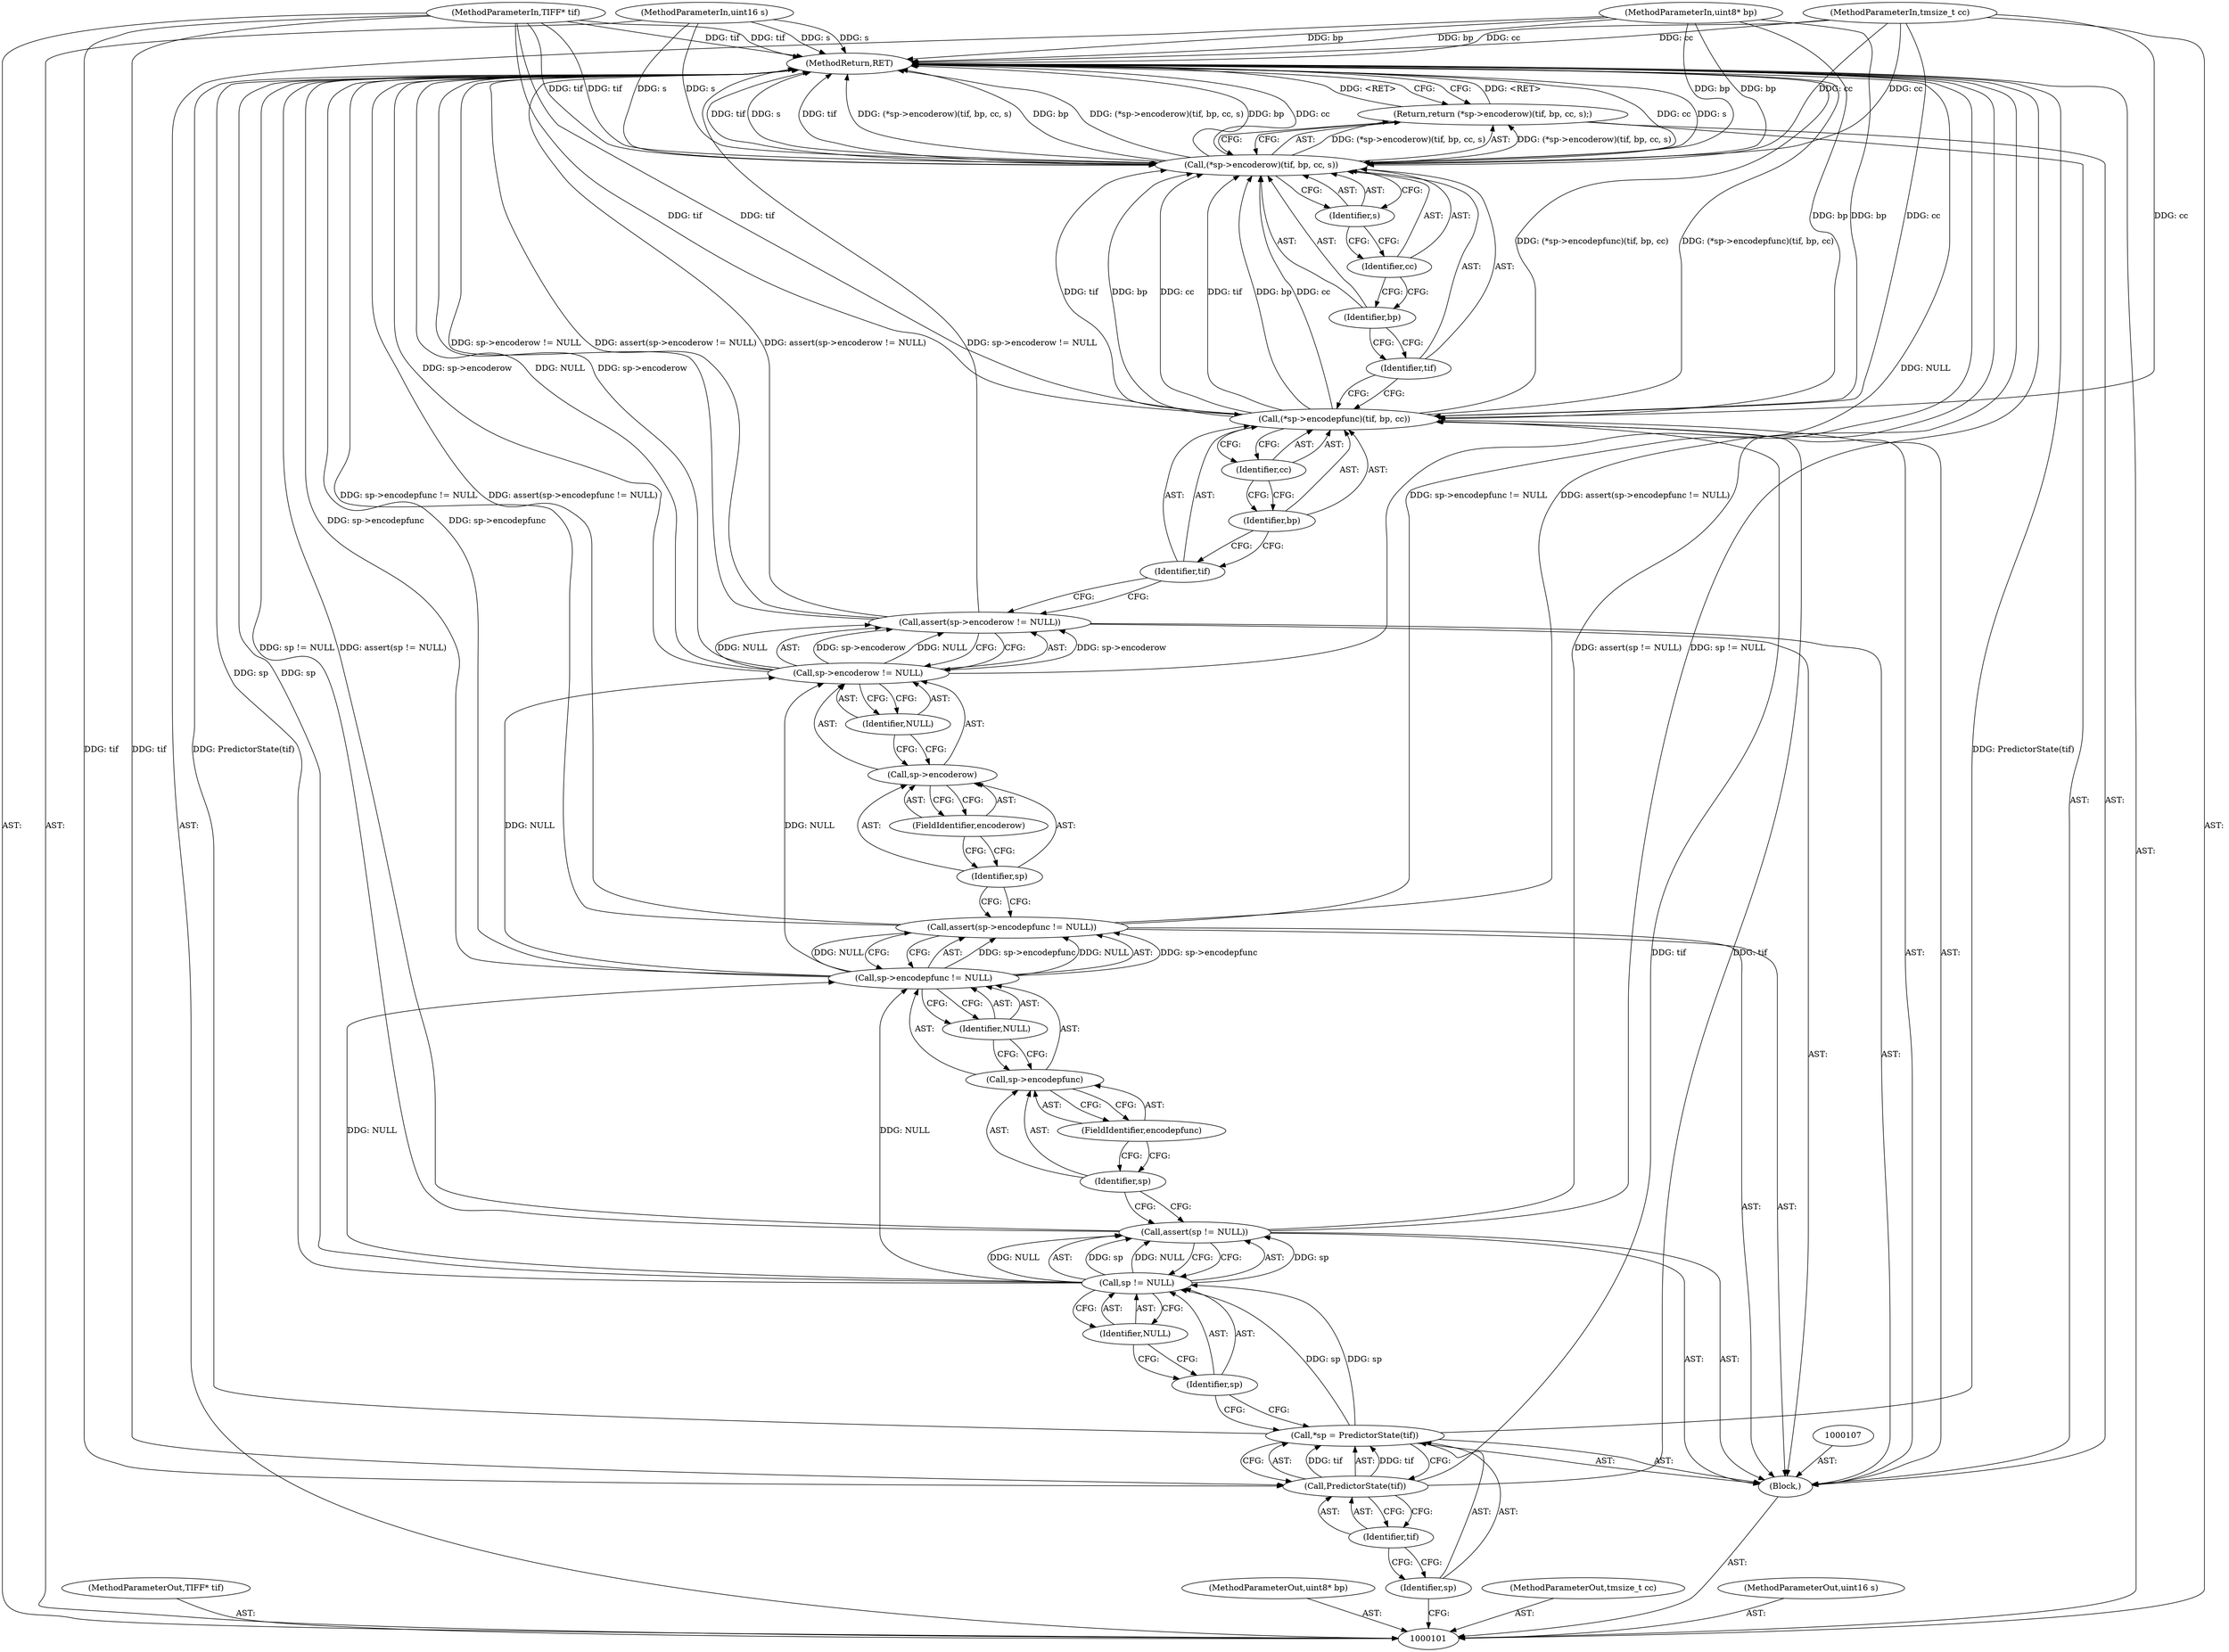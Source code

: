digraph "1_libtiff_3ca657a8793dd011bf869695d72ad31c779c3cc1_1" {
"1000138" [label="(MethodReturn,RET)"];
"1000102" [label="(MethodParameterIn,TIFF* tif)"];
"1000184" [label="(MethodParameterOut,TIFF* tif)"];
"1000103" [label="(MethodParameterIn,uint8* bp)"];
"1000185" [label="(MethodParameterOut,uint8* bp)"];
"1000104" [label="(MethodParameterIn,tmsize_t cc)"];
"1000186" [label="(MethodParameterOut,tmsize_t cc)"];
"1000105" [label="(MethodParameterIn,uint16 s)"];
"1000187" [label="(MethodParameterOut,uint16 s)"];
"1000128" [label="(Call,(*sp->encodepfunc)(tif, bp, cc))"];
"1000129" [label="(Identifier,tif)"];
"1000130" [label="(Identifier,bp)"];
"1000131" [label="(Identifier,cc)"];
"1000132" [label="(Return,return (*sp->encoderow)(tif, bp, cc, s);)"];
"1000134" [label="(Identifier,tif)"];
"1000135" [label="(Identifier,bp)"];
"1000136" [label="(Identifier,cc)"];
"1000137" [label="(Identifier,s)"];
"1000133" [label="(Call,(*sp->encoderow)(tif, bp, cc, s))"];
"1000106" [label="(Block,)"];
"1000108" [label="(Call,*sp = PredictorState(tif))"];
"1000109" [label="(Identifier,sp)"];
"1000110" [label="(Call,PredictorState(tif))"];
"1000111" [label="(Identifier,tif)"];
"1000112" [label="(Call,assert(sp != NULL))"];
"1000115" [label="(Identifier,NULL)"];
"1000113" [label="(Call,sp != NULL)"];
"1000114" [label="(Identifier,sp)"];
"1000116" [label="(Call,assert(sp->encodepfunc != NULL))"];
"1000120" [label="(FieldIdentifier,encodepfunc)"];
"1000121" [label="(Identifier,NULL)"];
"1000117" [label="(Call,sp->encodepfunc != NULL)"];
"1000118" [label="(Call,sp->encodepfunc)"];
"1000119" [label="(Identifier,sp)"];
"1000126" [label="(FieldIdentifier,encoderow)"];
"1000122" [label="(Call,assert(sp->encoderow != NULL))"];
"1000127" [label="(Identifier,NULL)"];
"1000123" [label="(Call,sp->encoderow != NULL)"];
"1000124" [label="(Call,sp->encoderow)"];
"1000125" [label="(Identifier,sp)"];
"1000138" -> "1000101"  [label="AST: "];
"1000138" -> "1000132"  [label="CFG: "];
"1000132" -> "1000138"  [label="DDG: <RET>"];
"1000116" -> "1000138"  [label="DDG: sp->encodepfunc != NULL"];
"1000116" -> "1000138"  [label="DDG: assert(sp->encodepfunc != NULL)"];
"1000104" -> "1000138"  [label="DDG: cc"];
"1000105" -> "1000138"  [label="DDG: s"];
"1000113" -> "1000138"  [label="DDG: sp"];
"1000122" -> "1000138"  [label="DDG: sp->encoderow != NULL"];
"1000122" -> "1000138"  [label="DDG: assert(sp->encoderow != NULL)"];
"1000123" -> "1000138"  [label="DDG: NULL"];
"1000123" -> "1000138"  [label="DDG: sp->encoderow"];
"1000117" -> "1000138"  [label="DDG: sp->encodepfunc"];
"1000128" -> "1000138"  [label="DDG: (*sp->encodepfunc)(tif, bp, cc)"];
"1000133" -> "1000138"  [label="DDG: s"];
"1000133" -> "1000138"  [label="DDG: tif"];
"1000133" -> "1000138"  [label="DDG: (*sp->encoderow)(tif, bp, cc, s)"];
"1000133" -> "1000138"  [label="DDG: bp"];
"1000133" -> "1000138"  [label="DDG: cc"];
"1000103" -> "1000138"  [label="DDG: bp"];
"1000102" -> "1000138"  [label="DDG: tif"];
"1000112" -> "1000138"  [label="DDG: assert(sp != NULL)"];
"1000112" -> "1000138"  [label="DDG: sp != NULL"];
"1000108" -> "1000138"  [label="DDG: PredictorState(tif)"];
"1000102" -> "1000101"  [label="AST: "];
"1000102" -> "1000138"  [label="DDG: tif"];
"1000102" -> "1000110"  [label="DDG: tif"];
"1000102" -> "1000128"  [label="DDG: tif"];
"1000102" -> "1000133"  [label="DDG: tif"];
"1000184" -> "1000101"  [label="AST: "];
"1000103" -> "1000101"  [label="AST: "];
"1000103" -> "1000138"  [label="DDG: bp"];
"1000103" -> "1000128"  [label="DDG: bp"];
"1000103" -> "1000133"  [label="DDG: bp"];
"1000185" -> "1000101"  [label="AST: "];
"1000104" -> "1000101"  [label="AST: "];
"1000104" -> "1000138"  [label="DDG: cc"];
"1000104" -> "1000128"  [label="DDG: cc"];
"1000104" -> "1000133"  [label="DDG: cc"];
"1000186" -> "1000101"  [label="AST: "];
"1000105" -> "1000101"  [label="AST: "];
"1000105" -> "1000138"  [label="DDG: s"];
"1000105" -> "1000133"  [label="DDG: s"];
"1000187" -> "1000101"  [label="AST: "];
"1000128" -> "1000106"  [label="AST: "];
"1000128" -> "1000131"  [label="CFG: "];
"1000129" -> "1000128"  [label="AST: "];
"1000130" -> "1000128"  [label="AST: "];
"1000131" -> "1000128"  [label="AST: "];
"1000134" -> "1000128"  [label="CFG: "];
"1000128" -> "1000138"  [label="DDG: (*sp->encodepfunc)(tif, bp, cc)"];
"1000110" -> "1000128"  [label="DDG: tif"];
"1000102" -> "1000128"  [label="DDG: tif"];
"1000103" -> "1000128"  [label="DDG: bp"];
"1000104" -> "1000128"  [label="DDG: cc"];
"1000128" -> "1000133"  [label="DDG: tif"];
"1000128" -> "1000133"  [label="DDG: bp"];
"1000128" -> "1000133"  [label="DDG: cc"];
"1000129" -> "1000128"  [label="AST: "];
"1000129" -> "1000122"  [label="CFG: "];
"1000130" -> "1000129"  [label="CFG: "];
"1000130" -> "1000128"  [label="AST: "];
"1000130" -> "1000129"  [label="CFG: "];
"1000131" -> "1000130"  [label="CFG: "];
"1000131" -> "1000128"  [label="AST: "];
"1000131" -> "1000130"  [label="CFG: "];
"1000128" -> "1000131"  [label="CFG: "];
"1000132" -> "1000106"  [label="AST: "];
"1000132" -> "1000133"  [label="CFG: "];
"1000133" -> "1000132"  [label="AST: "];
"1000138" -> "1000132"  [label="CFG: "];
"1000132" -> "1000138"  [label="DDG: <RET>"];
"1000133" -> "1000132"  [label="DDG: (*sp->encoderow)(tif, bp, cc, s)"];
"1000134" -> "1000133"  [label="AST: "];
"1000134" -> "1000128"  [label="CFG: "];
"1000135" -> "1000134"  [label="CFG: "];
"1000135" -> "1000133"  [label="AST: "];
"1000135" -> "1000134"  [label="CFG: "];
"1000136" -> "1000135"  [label="CFG: "];
"1000136" -> "1000133"  [label="AST: "];
"1000136" -> "1000135"  [label="CFG: "];
"1000137" -> "1000136"  [label="CFG: "];
"1000137" -> "1000133"  [label="AST: "];
"1000137" -> "1000136"  [label="CFG: "];
"1000133" -> "1000137"  [label="CFG: "];
"1000133" -> "1000132"  [label="AST: "];
"1000133" -> "1000137"  [label="CFG: "];
"1000134" -> "1000133"  [label="AST: "];
"1000135" -> "1000133"  [label="AST: "];
"1000136" -> "1000133"  [label="AST: "];
"1000137" -> "1000133"  [label="AST: "];
"1000132" -> "1000133"  [label="CFG: "];
"1000133" -> "1000138"  [label="DDG: s"];
"1000133" -> "1000138"  [label="DDG: tif"];
"1000133" -> "1000138"  [label="DDG: (*sp->encoderow)(tif, bp, cc, s)"];
"1000133" -> "1000138"  [label="DDG: bp"];
"1000133" -> "1000138"  [label="DDG: cc"];
"1000133" -> "1000132"  [label="DDG: (*sp->encoderow)(tif, bp, cc, s)"];
"1000128" -> "1000133"  [label="DDG: tif"];
"1000128" -> "1000133"  [label="DDG: bp"];
"1000128" -> "1000133"  [label="DDG: cc"];
"1000102" -> "1000133"  [label="DDG: tif"];
"1000103" -> "1000133"  [label="DDG: bp"];
"1000104" -> "1000133"  [label="DDG: cc"];
"1000105" -> "1000133"  [label="DDG: s"];
"1000106" -> "1000101"  [label="AST: "];
"1000107" -> "1000106"  [label="AST: "];
"1000108" -> "1000106"  [label="AST: "];
"1000112" -> "1000106"  [label="AST: "];
"1000116" -> "1000106"  [label="AST: "];
"1000122" -> "1000106"  [label="AST: "];
"1000128" -> "1000106"  [label="AST: "];
"1000132" -> "1000106"  [label="AST: "];
"1000108" -> "1000106"  [label="AST: "];
"1000108" -> "1000110"  [label="CFG: "];
"1000109" -> "1000108"  [label="AST: "];
"1000110" -> "1000108"  [label="AST: "];
"1000114" -> "1000108"  [label="CFG: "];
"1000108" -> "1000138"  [label="DDG: PredictorState(tif)"];
"1000110" -> "1000108"  [label="DDG: tif"];
"1000108" -> "1000113"  [label="DDG: sp"];
"1000109" -> "1000108"  [label="AST: "];
"1000109" -> "1000101"  [label="CFG: "];
"1000111" -> "1000109"  [label="CFG: "];
"1000110" -> "1000108"  [label="AST: "];
"1000110" -> "1000111"  [label="CFG: "];
"1000111" -> "1000110"  [label="AST: "];
"1000108" -> "1000110"  [label="CFG: "];
"1000110" -> "1000108"  [label="DDG: tif"];
"1000102" -> "1000110"  [label="DDG: tif"];
"1000110" -> "1000128"  [label="DDG: tif"];
"1000111" -> "1000110"  [label="AST: "];
"1000111" -> "1000109"  [label="CFG: "];
"1000110" -> "1000111"  [label="CFG: "];
"1000112" -> "1000106"  [label="AST: "];
"1000112" -> "1000113"  [label="CFG: "];
"1000113" -> "1000112"  [label="AST: "];
"1000119" -> "1000112"  [label="CFG: "];
"1000112" -> "1000138"  [label="DDG: assert(sp != NULL)"];
"1000112" -> "1000138"  [label="DDG: sp != NULL"];
"1000113" -> "1000112"  [label="DDG: sp"];
"1000113" -> "1000112"  [label="DDG: NULL"];
"1000115" -> "1000113"  [label="AST: "];
"1000115" -> "1000114"  [label="CFG: "];
"1000113" -> "1000115"  [label="CFG: "];
"1000113" -> "1000112"  [label="AST: "];
"1000113" -> "1000115"  [label="CFG: "];
"1000114" -> "1000113"  [label="AST: "];
"1000115" -> "1000113"  [label="AST: "];
"1000112" -> "1000113"  [label="CFG: "];
"1000113" -> "1000138"  [label="DDG: sp"];
"1000113" -> "1000112"  [label="DDG: sp"];
"1000113" -> "1000112"  [label="DDG: NULL"];
"1000108" -> "1000113"  [label="DDG: sp"];
"1000113" -> "1000117"  [label="DDG: NULL"];
"1000114" -> "1000113"  [label="AST: "];
"1000114" -> "1000108"  [label="CFG: "];
"1000115" -> "1000114"  [label="CFG: "];
"1000116" -> "1000106"  [label="AST: "];
"1000116" -> "1000117"  [label="CFG: "];
"1000117" -> "1000116"  [label="AST: "];
"1000125" -> "1000116"  [label="CFG: "];
"1000116" -> "1000138"  [label="DDG: sp->encodepfunc != NULL"];
"1000116" -> "1000138"  [label="DDG: assert(sp->encodepfunc != NULL)"];
"1000117" -> "1000116"  [label="DDG: sp->encodepfunc"];
"1000117" -> "1000116"  [label="DDG: NULL"];
"1000120" -> "1000118"  [label="AST: "];
"1000120" -> "1000119"  [label="CFG: "];
"1000118" -> "1000120"  [label="CFG: "];
"1000121" -> "1000117"  [label="AST: "];
"1000121" -> "1000118"  [label="CFG: "];
"1000117" -> "1000121"  [label="CFG: "];
"1000117" -> "1000116"  [label="AST: "];
"1000117" -> "1000121"  [label="CFG: "];
"1000118" -> "1000117"  [label="AST: "];
"1000121" -> "1000117"  [label="AST: "];
"1000116" -> "1000117"  [label="CFG: "];
"1000117" -> "1000138"  [label="DDG: sp->encodepfunc"];
"1000117" -> "1000116"  [label="DDG: sp->encodepfunc"];
"1000117" -> "1000116"  [label="DDG: NULL"];
"1000113" -> "1000117"  [label="DDG: NULL"];
"1000117" -> "1000123"  [label="DDG: NULL"];
"1000118" -> "1000117"  [label="AST: "];
"1000118" -> "1000120"  [label="CFG: "];
"1000119" -> "1000118"  [label="AST: "];
"1000120" -> "1000118"  [label="AST: "];
"1000121" -> "1000118"  [label="CFG: "];
"1000119" -> "1000118"  [label="AST: "];
"1000119" -> "1000112"  [label="CFG: "];
"1000120" -> "1000119"  [label="CFG: "];
"1000126" -> "1000124"  [label="AST: "];
"1000126" -> "1000125"  [label="CFG: "];
"1000124" -> "1000126"  [label="CFG: "];
"1000122" -> "1000106"  [label="AST: "];
"1000122" -> "1000123"  [label="CFG: "];
"1000123" -> "1000122"  [label="AST: "];
"1000129" -> "1000122"  [label="CFG: "];
"1000122" -> "1000138"  [label="DDG: sp->encoderow != NULL"];
"1000122" -> "1000138"  [label="DDG: assert(sp->encoderow != NULL)"];
"1000123" -> "1000122"  [label="DDG: sp->encoderow"];
"1000123" -> "1000122"  [label="DDG: NULL"];
"1000127" -> "1000123"  [label="AST: "];
"1000127" -> "1000124"  [label="CFG: "];
"1000123" -> "1000127"  [label="CFG: "];
"1000123" -> "1000122"  [label="AST: "];
"1000123" -> "1000127"  [label="CFG: "];
"1000124" -> "1000123"  [label="AST: "];
"1000127" -> "1000123"  [label="AST: "];
"1000122" -> "1000123"  [label="CFG: "];
"1000123" -> "1000138"  [label="DDG: NULL"];
"1000123" -> "1000138"  [label="DDG: sp->encoderow"];
"1000123" -> "1000122"  [label="DDG: sp->encoderow"];
"1000123" -> "1000122"  [label="DDG: NULL"];
"1000117" -> "1000123"  [label="DDG: NULL"];
"1000124" -> "1000123"  [label="AST: "];
"1000124" -> "1000126"  [label="CFG: "];
"1000125" -> "1000124"  [label="AST: "];
"1000126" -> "1000124"  [label="AST: "];
"1000127" -> "1000124"  [label="CFG: "];
"1000125" -> "1000124"  [label="AST: "];
"1000125" -> "1000116"  [label="CFG: "];
"1000126" -> "1000125"  [label="CFG: "];
}
